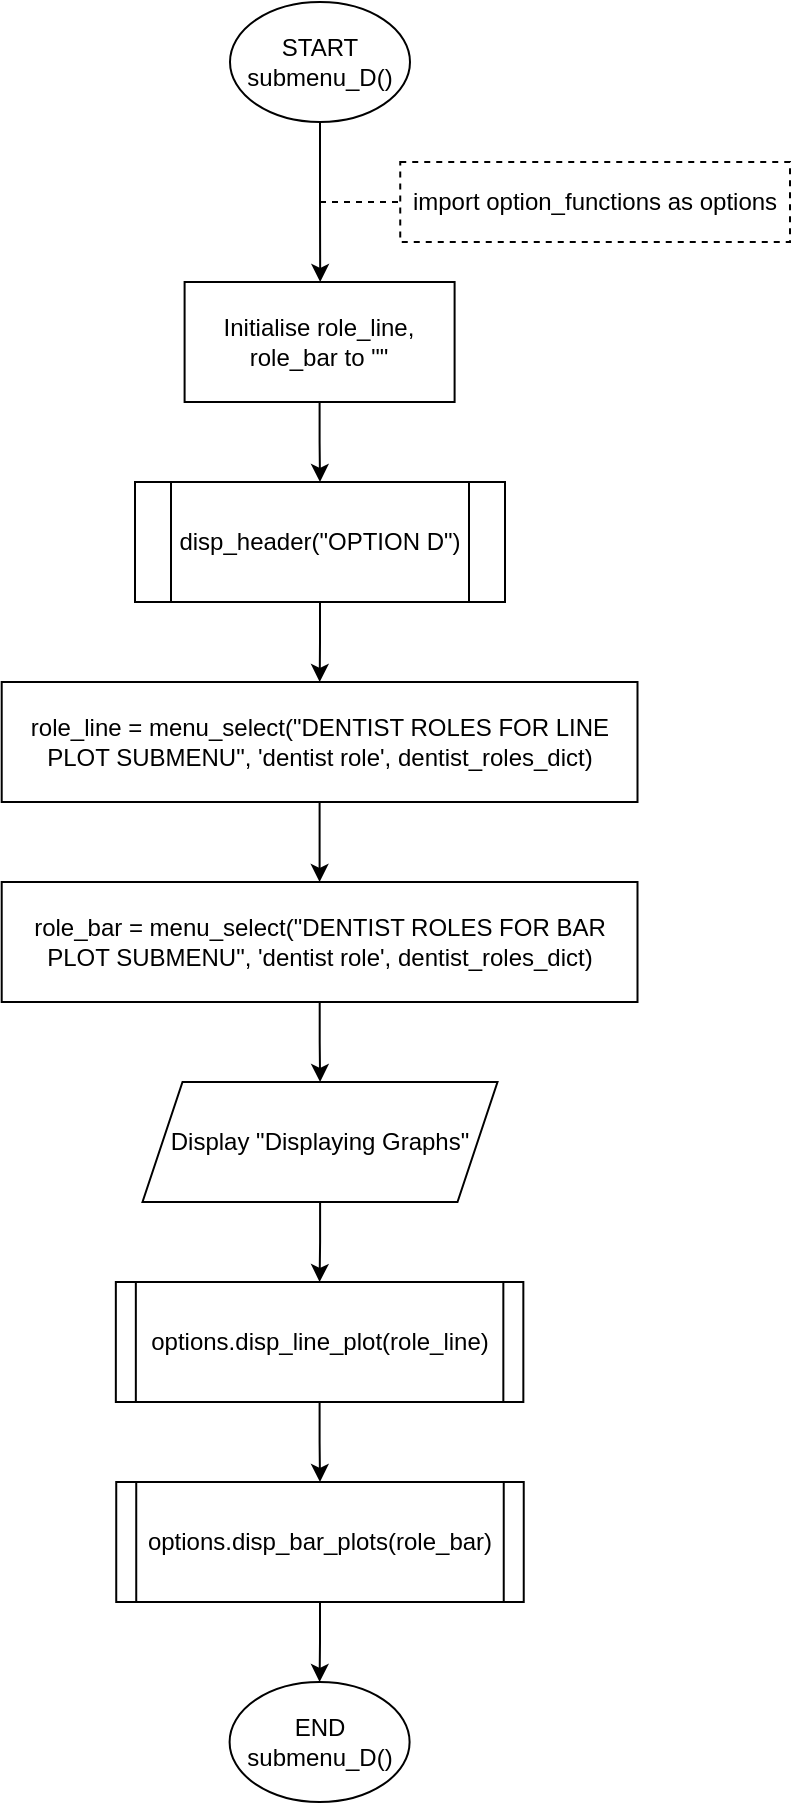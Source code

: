 <mxfile version="20.7.4" type="github">
  <diagram id="pIvAJze-LOTgAnZfaPf6" name="Page-1">
    <mxGraphModel dx="1002" dy="573" grid="1" gridSize="10" guides="1" tooltips="1" connect="1" arrows="1" fold="1" page="1" pageScale="1" pageWidth="850" pageHeight="1100" math="0" shadow="0">
      <root>
        <mxCell id="0" />
        <mxCell id="1" parent="0" />
        <mxCell id="emIysNPt0Ya8YznNnS9K-1" value="" style="edgeStyle=orthogonalEdgeStyle;rounded=0;orthogonalLoop=1;jettySize=auto;html=1;" edge="1" parent="1" source="emIysNPt0Ya8YznNnS9K-2">
          <mxGeometry relative="1" as="geometry">
            <mxPoint x="215.1" y="140" as="targetPoint" />
          </mxGeometry>
        </mxCell>
        <mxCell id="emIysNPt0Ya8YznNnS9K-2" value="START&lt;br&gt;submenu_D()" style="ellipse;whiteSpace=wrap;html=1;rounded=0;" vertex="1" parent="1">
          <mxGeometry x="170" width="90" height="60" as="geometry" />
        </mxCell>
        <mxCell id="emIysNPt0Ya8YznNnS9K-3" value="&lt;div&gt;import option_functions as options&lt;/div&gt;" style="rounded=0;whiteSpace=wrap;html=1;glass=0;dashed=1;" vertex="1" parent="1">
          <mxGeometry x="255.12" y="80" width="194.88" height="40" as="geometry" />
        </mxCell>
        <mxCell id="emIysNPt0Ya8YznNnS9K-4" value="" style="endArrow=none;dashed=1;html=1;rounded=0;strokeColor=default;entryX=0;entryY=0.5;entryDx=0;entryDy=0;" edge="1" parent="1" target="emIysNPt0Ya8YznNnS9K-3">
          <mxGeometry width="50" height="50" relative="1" as="geometry">
            <mxPoint x="215" y="100.0" as="sourcePoint" />
            <mxPoint x="407.12" y="320" as="targetPoint" />
          </mxGeometry>
        </mxCell>
        <mxCell id="emIysNPt0Ya8YznNnS9K-15" value="" style="edgeStyle=orthogonalEdgeStyle;rounded=0;orthogonalLoop=1;jettySize=auto;html=1;" edge="1" parent="1" source="emIysNPt0Ya8YznNnS9K-6" target="emIysNPt0Ya8YznNnS9K-14">
          <mxGeometry relative="1" as="geometry" />
        </mxCell>
        <mxCell id="emIysNPt0Ya8YznNnS9K-6" value="role_line = menu_select(&quot;DENTIST ROLES FOR LINE PLOT SUBMENU&quot;, &#39;dentist role&#39;, dentist_roles_dict)" style="rounded=0;whiteSpace=wrap;html=1;" vertex="1" parent="1">
          <mxGeometry x="55.85" y="340" width="317.9" height="60" as="geometry" />
        </mxCell>
        <mxCell id="emIysNPt0Ya8YznNnS9K-7" value="" style="edgeStyle=orthogonalEdgeStyle;rounded=0;orthogonalLoop=1;jettySize=auto;html=1;" edge="1" parent="1" source="emIysNPt0Ya8YznNnS9K-8" target="emIysNPt0Ya8YznNnS9K-6">
          <mxGeometry relative="1" as="geometry" />
        </mxCell>
        <mxCell id="emIysNPt0Ya8YznNnS9K-8" value="disp_header(&quot;OPTION D&quot;)" style="shape=process;whiteSpace=wrap;html=1;backgroundOutline=1;size=0.095;" vertex="1" parent="1">
          <mxGeometry x="122.5" y="240" width="185" height="60" as="geometry" />
        </mxCell>
        <mxCell id="emIysNPt0Ya8YznNnS9K-20" value="" style="edgeStyle=orthogonalEdgeStyle;rounded=0;orthogonalLoop=1;jettySize=auto;html=1;" edge="1" parent="1" source="emIysNPt0Ya8YznNnS9K-10" target="emIysNPt0Ya8YznNnS9K-19">
          <mxGeometry relative="1" as="geometry" />
        </mxCell>
        <mxCell id="emIysNPt0Ya8YznNnS9K-10" value="options.disp_line_plot(role_line)" style="shape=process;whiteSpace=wrap;html=1;backgroundOutline=1;size=0.049;" vertex="1" parent="1">
          <mxGeometry x="112.92" y="640" width="203.75" height="60" as="geometry" />
        </mxCell>
        <mxCell id="emIysNPt0Ya8YznNnS9K-11" value="END&lt;br&gt;submenu_D()" style="ellipse;whiteSpace=wrap;html=1;rounded=0;" vertex="1" parent="1">
          <mxGeometry x="169.8" y="840" width="90" height="60" as="geometry" />
        </mxCell>
        <mxCell id="emIysNPt0Ya8YznNnS9K-12" value="" style="edgeStyle=orthogonalEdgeStyle;rounded=0;orthogonalLoop=1;jettySize=auto;html=1;" edge="1" parent="1" source="emIysNPt0Ya8YznNnS9K-13" target="emIysNPt0Ya8YznNnS9K-8">
          <mxGeometry relative="1" as="geometry" />
        </mxCell>
        <mxCell id="emIysNPt0Ya8YznNnS9K-13" value="Initialise role_line, role_bar to &quot;&quot;" style="rounded=0;whiteSpace=wrap;html=1;" vertex="1" parent="1">
          <mxGeometry x="147.3" y="140" width="135" height="60" as="geometry" />
        </mxCell>
        <mxCell id="emIysNPt0Ya8YznNnS9K-17" value="" style="edgeStyle=orthogonalEdgeStyle;rounded=0;orthogonalLoop=1;jettySize=auto;html=1;" edge="1" parent="1" source="emIysNPt0Ya8YznNnS9K-14" target="emIysNPt0Ya8YznNnS9K-16">
          <mxGeometry relative="1" as="geometry" />
        </mxCell>
        <mxCell id="emIysNPt0Ya8YznNnS9K-14" value="role_bar = menu_select(&quot;DENTIST ROLES FOR BAR PLOT SUBMENU&quot;, &#39;dentist role&#39;, dentist_roles_dict)" style="rounded=0;whiteSpace=wrap;html=1;" vertex="1" parent="1">
          <mxGeometry x="55.85" y="440" width="317.9" height="60" as="geometry" />
        </mxCell>
        <mxCell id="emIysNPt0Ya8YznNnS9K-18" value="" style="edgeStyle=orthogonalEdgeStyle;rounded=0;orthogonalLoop=1;jettySize=auto;html=1;" edge="1" parent="1" source="emIysNPt0Ya8YznNnS9K-16" target="emIysNPt0Ya8YznNnS9K-10">
          <mxGeometry relative="1" as="geometry" />
        </mxCell>
        <mxCell id="emIysNPt0Ya8YznNnS9K-16" value="Display &quot;Displaying Graphs&quot;" style="shape=parallelogram;perimeter=parallelogramPerimeter;whiteSpace=wrap;html=1;fixedSize=1;" vertex="1" parent="1">
          <mxGeometry x="126.25" y="540" width="177.5" height="60" as="geometry" />
        </mxCell>
        <mxCell id="emIysNPt0Ya8YznNnS9K-21" value="" style="edgeStyle=orthogonalEdgeStyle;rounded=0;orthogonalLoop=1;jettySize=auto;html=1;" edge="1" parent="1" source="emIysNPt0Ya8YznNnS9K-19" target="emIysNPt0Ya8YznNnS9K-11">
          <mxGeometry relative="1" as="geometry" />
        </mxCell>
        <mxCell id="emIysNPt0Ya8YznNnS9K-19" value="options.disp_bar_plots(role_bar)" style="shape=process;whiteSpace=wrap;html=1;backgroundOutline=1;size=0.049;" vertex="1" parent="1">
          <mxGeometry x="113.12" y="740" width="203.75" height="60" as="geometry" />
        </mxCell>
      </root>
    </mxGraphModel>
  </diagram>
</mxfile>
